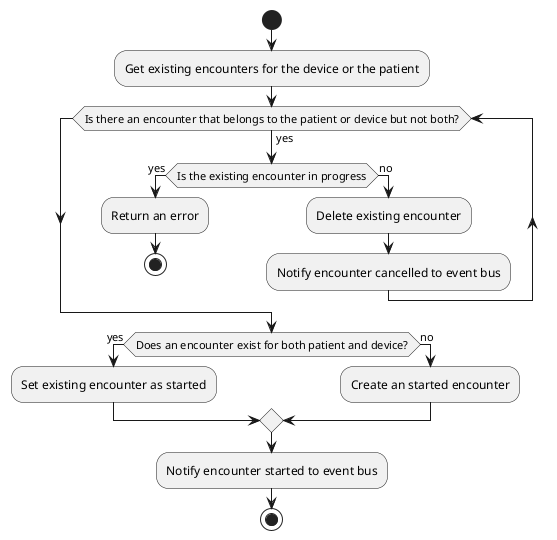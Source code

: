 @startuml Patient session started event received
start
:Get existing encounters for the device or the patient;
while (Is there an encounter that belongs to the patient or device but not both?) is (yes)
    if (Is the existing encounter in progress) is (yes) then
        :Return an error;
        stop
    else (no)
        :Delete existing encounter;
        :Notify encounter cancelled to event bus;
    endif
end while
if (Does an encounter exist for both patient and device?) is (yes) then
    :Set existing encounter as started;
else (no)
    :Create an started encounter;
endif
:Notify encounter started to event bus;
stop
@enduml